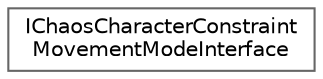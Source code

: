 digraph "Graphical Class Hierarchy"
{
 // INTERACTIVE_SVG=YES
 // LATEX_PDF_SIZE
  bgcolor="transparent";
  edge [fontname=Helvetica,fontsize=10,labelfontname=Helvetica,labelfontsize=10];
  node [fontname=Helvetica,fontsize=10,shape=box,height=0.2,width=0.4];
  rankdir="LR";
  Node0 [id="Node000000",label="IChaosCharacterConstraint\lMovementModeInterface",height=0.2,width=0.4,color="grey40", fillcolor="white", style="filled",URL="$d1/de5/classIChaosCharacterConstraintMovementModeInterface.html",tooltip=" "];
}
